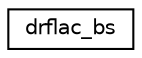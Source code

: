 digraph "Graphical Class Hierarchy"
{
 // LATEX_PDF_SIZE
  edge [fontname="Helvetica",fontsize="10",labelfontname="Helvetica",labelfontsize="10"];
  node [fontname="Helvetica",fontsize="10",shape=record];
  rankdir="LR";
  Node0 [label="drflac_bs",height=0.2,width=0.4,color="black", fillcolor="white", style="filled",URL="$structdrflac__bs.html",tooltip=" "];
}
